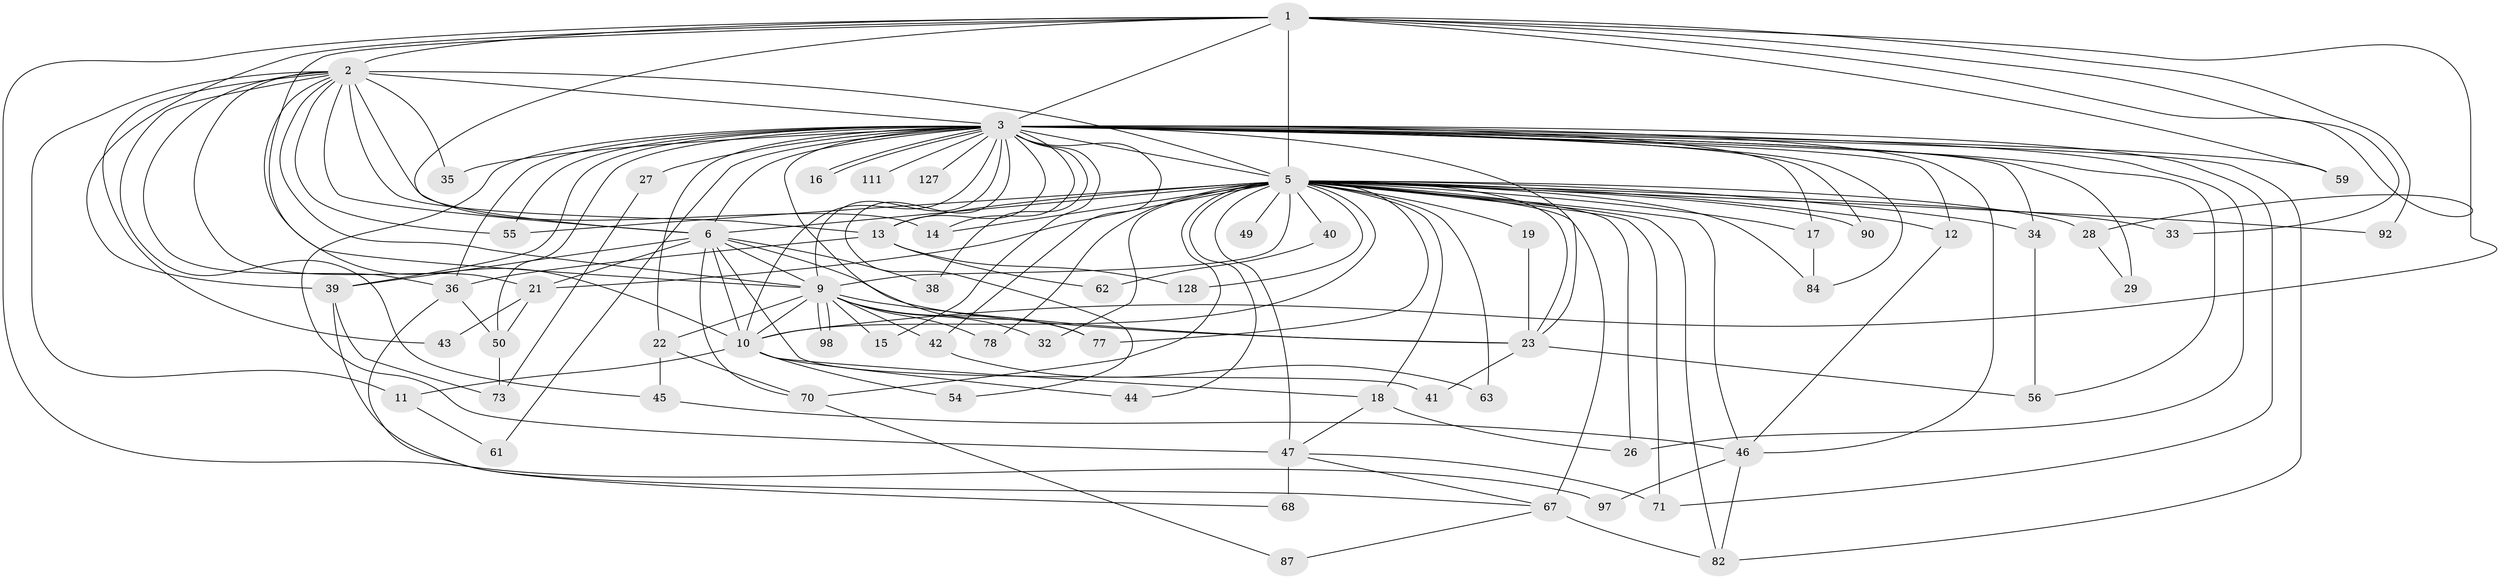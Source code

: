 // original degree distribution, {17: 0.015625, 19: 0.015625, 26: 0.015625, 36: 0.0078125, 37: 0.0078125, 21: 0.0078125, 18: 0.0078125, 3: 0.1953125, 7: 0.03125, 4: 0.1015625, 2: 0.546875, 5: 0.0390625, 6: 0.0078125}
// Generated by graph-tools (version 1.1) at 2025/17/03/04/25 18:17:37]
// undirected, 64 vertices, 152 edges
graph export_dot {
graph [start="1"]
  node [color=gray90,style=filled];
  1;
  2 [super="+108+102+4+86+96+64"];
  3 [super="+7"];
  5 [super="+30+69+126+109+51+91+24+74+31+20+8"];
  6 [super="+76"];
  9 [super="+81"];
  10;
  11;
  12;
  13;
  14;
  15;
  16;
  17;
  18 [super="+57"];
  19 [super="+53"];
  21;
  22;
  23;
  26 [super="+37"];
  27;
  28;
  29 [super="+106"];
  32;
  33;
  34 [super="+66"];
  35;
  36 [super="+113"];
  38;
  39 [super="+112"];
  40;
  41;
  42 [super="+75"];
  43;
  44;
  45;
  46 [super="+88+110"];
  47 [super="+58+65"];
  49;
  50 [super="+103"];
  54;
  55;
  56;
  59;
  61;
  62;
  63;
  67 [super="+94"];
  68;
  70;
  71 [super="+100"];
  73;
  77 [super="+95"];
  78;
  82 [super="+118+89"];
  84;
  87;
  90;
  92;
  97;
  98;
  111;
  127;
  128;
  1 -- 2 [weight=2];
  1 -- 3 [weight=2];
  1 -- 5 [weight=4];
  1 -- 6;
  1 -- 9;
  1 -- 10;
  1 -- 28;
  1 -- 33;
  1 -- 59;
  1 -- 92;
  1 -- 97;
  1 -- 39;
  2 -- 3 [weight=6];
  2 -- 5 [weight=6];
  2 -- 6 [weight=2];
  2 -- 9 [weight=2];
  2 -- 10 [weight=3];
  2 -- 11;
  2 -- 35;
  2 -- 13;
  2 -- 14;
  2 -- 21;
  2 -- 36 [weight=2];
  2 -- 43;
  2 -- 45;
  2 -- 55;
  3 -- 5 [weight=8];
  3 -- 6 [weight=3];
  3 -- 9 [weight=3];
  3 -- 10 [weight=3];
  3 -- 13;
  3 -- 16;
  3 -- 16;
  3 -- 17;
  3 -- 22;
  3 -- 23;
  3 -- 27 [weight=2];
  3 -- 29 [weight=2];
  3 -- 38;
  3 -- 39;
  3 -- 42 [weight=2];
  3 -- 56;
  3 -- 111 [weight=2];
  3 -- 127 [weight=2];
  3 -- 77;
  3 -- 71;
  3 -- 12;
  3 -- 14;
  3 -- 15;
  3 -- 82;
  3 -- 84;
  3 -- 26;
  3 -- 90;
  3 -- 34;
  3 -- 35;
  3 -- 36 [weight=2];
  3 -- 46;
  3 -- 47;
  3 -- 50;
  3 -- 54;
  3 -- 55;
  3 -- 59;
  3 -- 61;
  5 -- 6 [weight=3];
  5 -- 9 [weight=4];
  5 -- 10 [weight=5];
  5 -- 12;
  5 -- 18 [weight=2];
  5 -- 19 [weight=2];
  5 -- 21;
  5 -- 34;
  5 -- 47 [weight=2];
  5 -- 49 [weight=2];
  5 -- 55;
  5 -- 63;
  5 -- 78;
  5 -- 90;
  5 -- 128;
  5 -- 23;
  5 -- 67 [weight=3];
  5 -- 26;
  5 -- 17 [weight=3];
  5 -- 82;
  5 -- 77;
  5 -- 13 [weight=2];
  5 -- 44;
  5 -- 70;
  5 -- 71;
  5 -- 14 [weight=2];
  5 -- 84;
  5 -- 92;
  5 -- 28;
  5 -- 32;
  5 -- 33;
  5 -- 40;
  5 -- 46;
  6 -- 9;
  6 -- 10;
  6 -- 21;
  6 -- 23;
  6 -- 38;
  6 -- 39;
  6 -- 41;
  6 -- 70;
  9 -- 10;
  9 -- 15;
  9 -- 22;
  9 -- 32;
  9 -- 77;
  9 -- 78;
  9 -- 98;
  9 -- 98;
  9 -- 23;
  9 -- 42;
  10 -- 11;
  10 -- 18;
  10 -- 44;
  10 -- 54;
  11 -- 61;
  12 -- 46;
  13 -- 36;
  13 -- 62;
  13 -- 128;
  17 -- 84;
  18 -- 26;
  18 -- 47;
  19 -- 23;
  21 -- 43;
  21 -- 50;
  22 -- 45;
  22 -- 70;
  23 -- 41;
  23 -- 56;
  27 -- 73;
  28 -- 29;
  34 -- 56;
  36 -- 50;
  36 -- 68;
  39 -- 67;
  39 -- 73;
  40 -- 62;
  42 -- 63;
  45 -- 46;
  46 -- 97;
  46 -- 82;
  47 -- 67;
  47 -- 68;
  47 -- 71;
  50 -- 73;
  67 -- 82;
  67 -- 87;
  70 -- 87;
}
